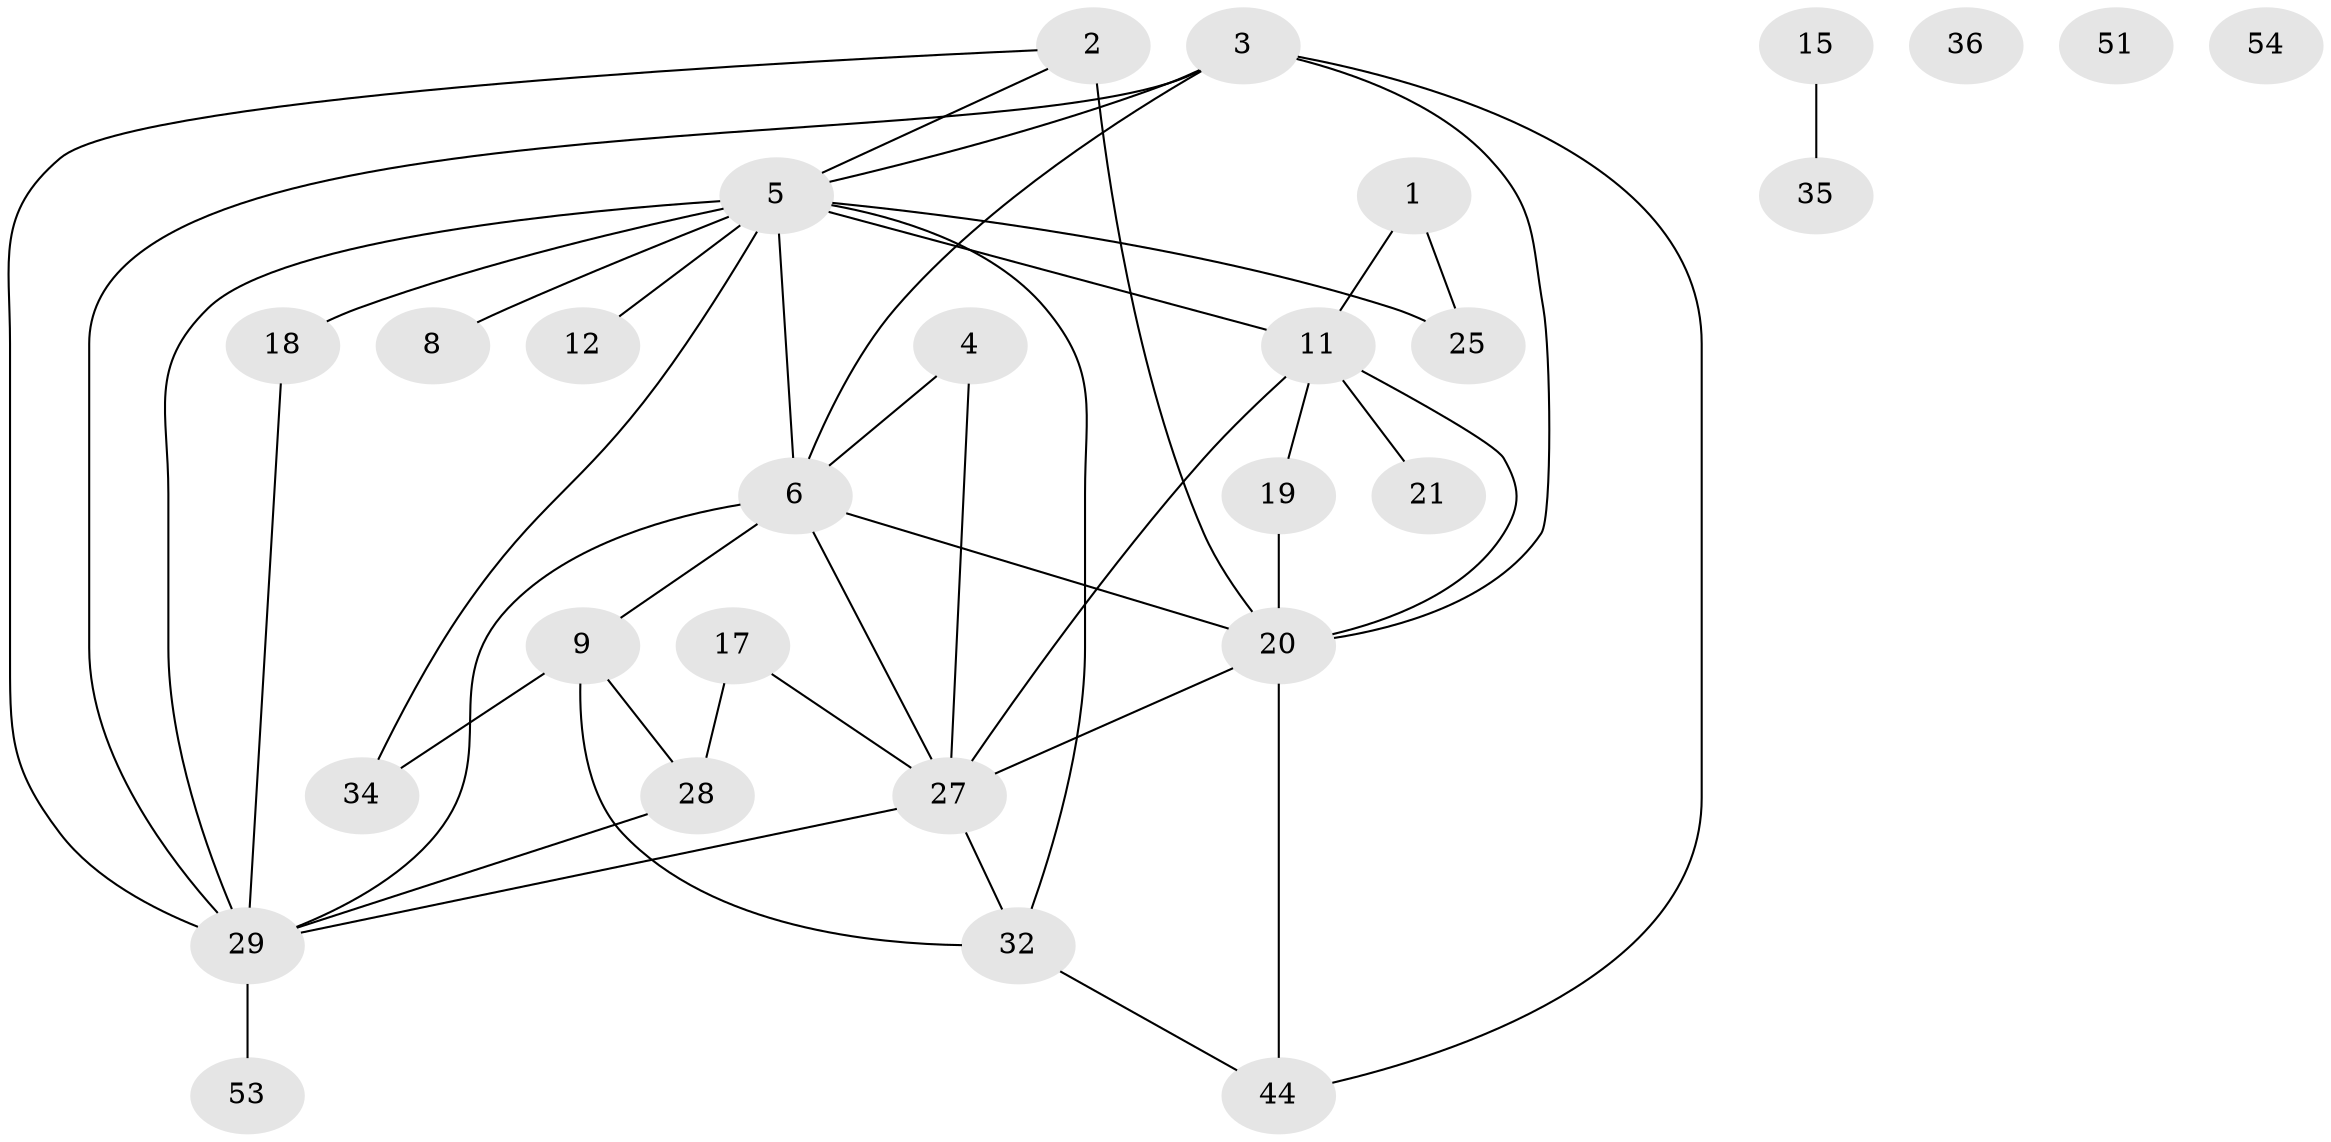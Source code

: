// original degree distribution, {2: 0.19642857142857142, 5: 0.125, 4: 0.19642857142857142, 6: 0.05357142857142857, 1: 0.19642857142857142, 3: 0.16071428571428573, 0: 0.05357142857142857, 7: 0.017857142857142856}
// Generated by graph-tools (version 1.1) at 2025/13/03/09/25 04:13:09]
// undirected, 28 vertices, 44 edges
graph export_dot {
graph [start="1"]
  node [color=gray90,style=filled];
  1;
  2 [super="+7+26+49"];
  3 [super="+10"];
  4;
  5 [super="+23+33+14"];
  6 [super="+55+43+16"];
  8;
  9 [super="+42"];
  11 [super="+13+22+48"];
  12;
  15;
  17;
  18;
  19;
  20 [super="+50+56"];
  21;
  25;
  27 [super="+39+45"];
  28 [super="+52"];
  29 [super="+30+41+38"];
  32 [super="+40"];
  34 [super="+47"];
  35;
  36;
  44;
  51;
  53;
  54;
  1 -- 25;
  1 -- 11;
  2 -- 20 [weight=3];
  2 -- 29;
  2 -- 5;
  3 -- 44;
  3 -- 20;
  3 -- 5;
  3 -- 6 [weight=2];
  3 -- 29;
  4 -- 6;
  4 -- 27;
  5 -- 25;
  5 -- 6 [weight=2];
  5 -- 12;
  5 -- 8;
  5 -- 18 [weight=2];
  5 -- 11;
  5 -- 29;
  5 -- 32;
  5 -- 34;
  6 -- 29;
  6 -- 9 [weight=2];
  6 -- 27;
  6 -- 20;
  9 -- 32;
  9 -- 28;
  9 -- 34;
  11 -- 19;
  11 -- 20 [weight=4];
  11 -- 21;
  11 -- 27 [weight=2];
  15 -- 35;
  17 -- 28;
  17 -- 27;
  18 -- 29;
  19 -- 20;
  20 -- 44;
  20 -- 27;
  27 -- 29;
  27 -- 32;
  28 -- 29;
  29 -- 53;
  32 -- 44;
}
